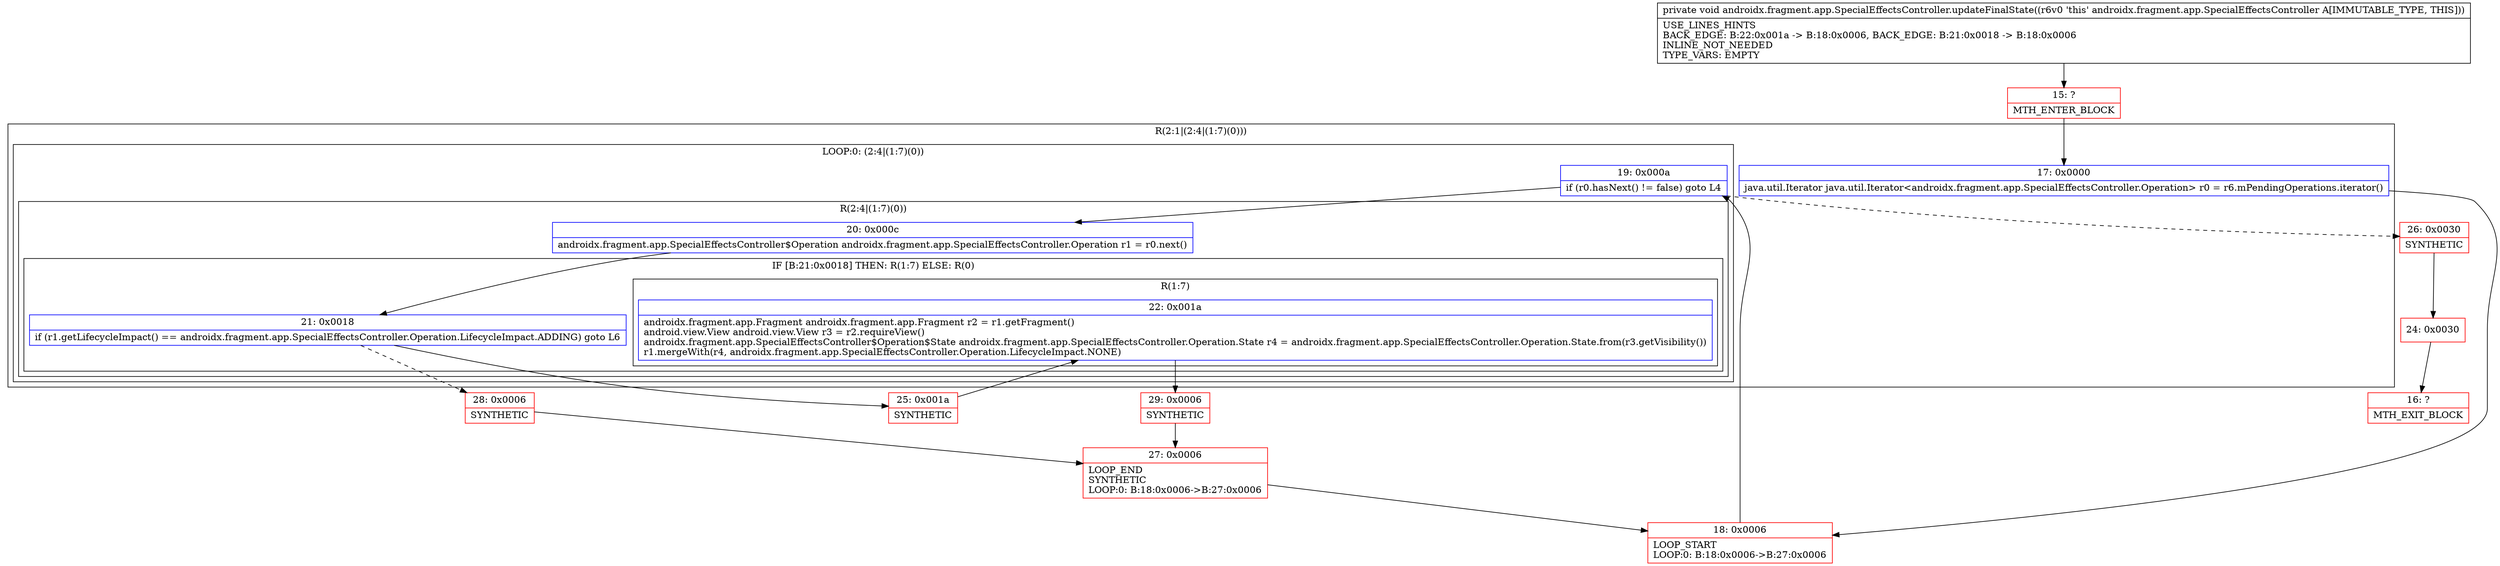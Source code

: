 digraph "CFG forandroidx.fragment.app.SpecialEffectsController.updateFinalState()V" {
subgraph cluster_Region_399083526 {
label = "R(2:1|(2:4|(1:7)(0)))";
node [shape=record,color=blue];
Node_17 [shape=record,label="{17\:\ 0x0000|java.util.Iterator java.util.Iterator\<androidx.fragment.app.SpecialEffectsController.Operation\> r0 = r6.mPendingOperations.iterator()\l}"];
subgraph cluster_LoopRegion_1402739407 {
label = "LOOP:0: (2:4|(1:7)(0))";
node [shape=record,color=blue];
Node_19 [shape=record,label="{19\:\ 0x000a|if (r0.hasNext() != false) goto L4\l}"];
subgraph cluster_Region_163798388 {
label = "R(2:4|(1:7)(0))";
node [shape=record,color=blue];
Node_20 [shape=record,label="{20\:\ 0x000c|androidx.fragment.app.SpecialEffectsController$Operation androidx.fragment.app.SpecialEffectsController.Operation r1 = r0.next()\l}"];
subgraph cluster_IfRegion_99009974 {
label = "IF [B:21:0x0018] THEN: R(1:7) ELSE: R(0)";
node [shape=record,color=blue];
Node_21 [shape=record,label="{21\:\ 0x0018|if (r1.getLifecycleImpact() == androidx.fragment.app.SpecialEffectsController.Operation.LifecycleImpact.ADDING) goto L6\l}"];
subgraph cluster_Region_1580524724 {
label = "R(1:7)";
node [shape=record,color=blue];
Node_22 [shape=record,label="{22\:\ 0x001a|androidx.fragment.app.Fragment androidx.fragment.app.Fragment r2 = r1.getFragment()\landroid.view.View android.view.View r3 = r2.requireView()\landroidx.fragment.app.SpecialEffectsController$Operation$State androidx.fragment.app.SpecialEffectsController.Operation.State r4 = androidx.fragment.app.SpecialEffectsController.Operation.State.from(r3.getVisibility())\lr1.mergeWith(r4, androidx.fragment.app.SpecialEffectsController.Operation.LifecycleImpact.NONE)\l}"];
}
subgraph cluster_Region_414265774 {
label = "R(0)";
node [shape=record,color=blue];
}
}
}
}
}
Node_15 [shape=record,color=red,label="{15\:\ ?|MTH_ENTER_BLOCK\l}"];
Node_18 [shape=record,color=red,label="{18\:\ 0x0006|LOOP_START\lLOOP:0: B:18:0x0006\-\>B:27:0x0006\l}"];
Node_25 [shape=record,color=red,label="{25\:\ 0x001a|SYNTHETIC\l}"];
Node_29 [shape=record,color=red,label="{29\:\ 0x0006|SYNTHETIC\l}"];
Node_27 [shape=record,color=red,label="{27\:\ 0x0006|LOOP_END\lSYNTHETIC\lLOOP:0: B:18:0x0006\-\>B:27:0x0006\l}"];
Node_28 [shape=record,color=red,label="{28\:\ 0x0006|SYNTHETIC\l}"];
Node_26 [shape=record,color=red,label="{26\:\ 0x0030|SYNTHETIC\l}"];
Node_24 [shape=record,color=red,label="{24\:\ 0x0030}"];
Node_16 [shape=record,color=red,label="{16\:\ ?|MTH_EXIT_BLOCK\l}"];
MethodNode[shape=record,label="{private void androidx.fragment.app.SpecialEffectsController.updateFinalState((r6v0 'this' androidx.fragment.app.SpecialEffectsController A[IMMUTABLE_TYPE, THIS]))  | USE_LINES_HINTS\lBACK_EDGE: B:22:0x001a \-\> B:18:0x0006, BACK_EDGE: B:21:0x0018 \-\> B:18:0x0006\lINLINE_NOT_NEEDED\lTYPE_VARS: EMPTY\l}"];
MethodNode -> Node_15;Node_17 -> Node_18;
Node_19 -> Node_20;
Node_19 -> Node_26[style=dashed];
Node_20 -> Node_21;
Node_21 -> Node_25;
Node_21 -> Node_28[style=dashed];
Node_22 -> Node_29;
Node_15 -> Node_17;
Node_18 -> Node_19;
Node_25 -> Node_22;
Node_29 -> Node_27;
Node_27 -> Node_18;
Node_28 -> Node_27;
Node_26 -> Node_24;
Node_24 -> Node_16;
}

